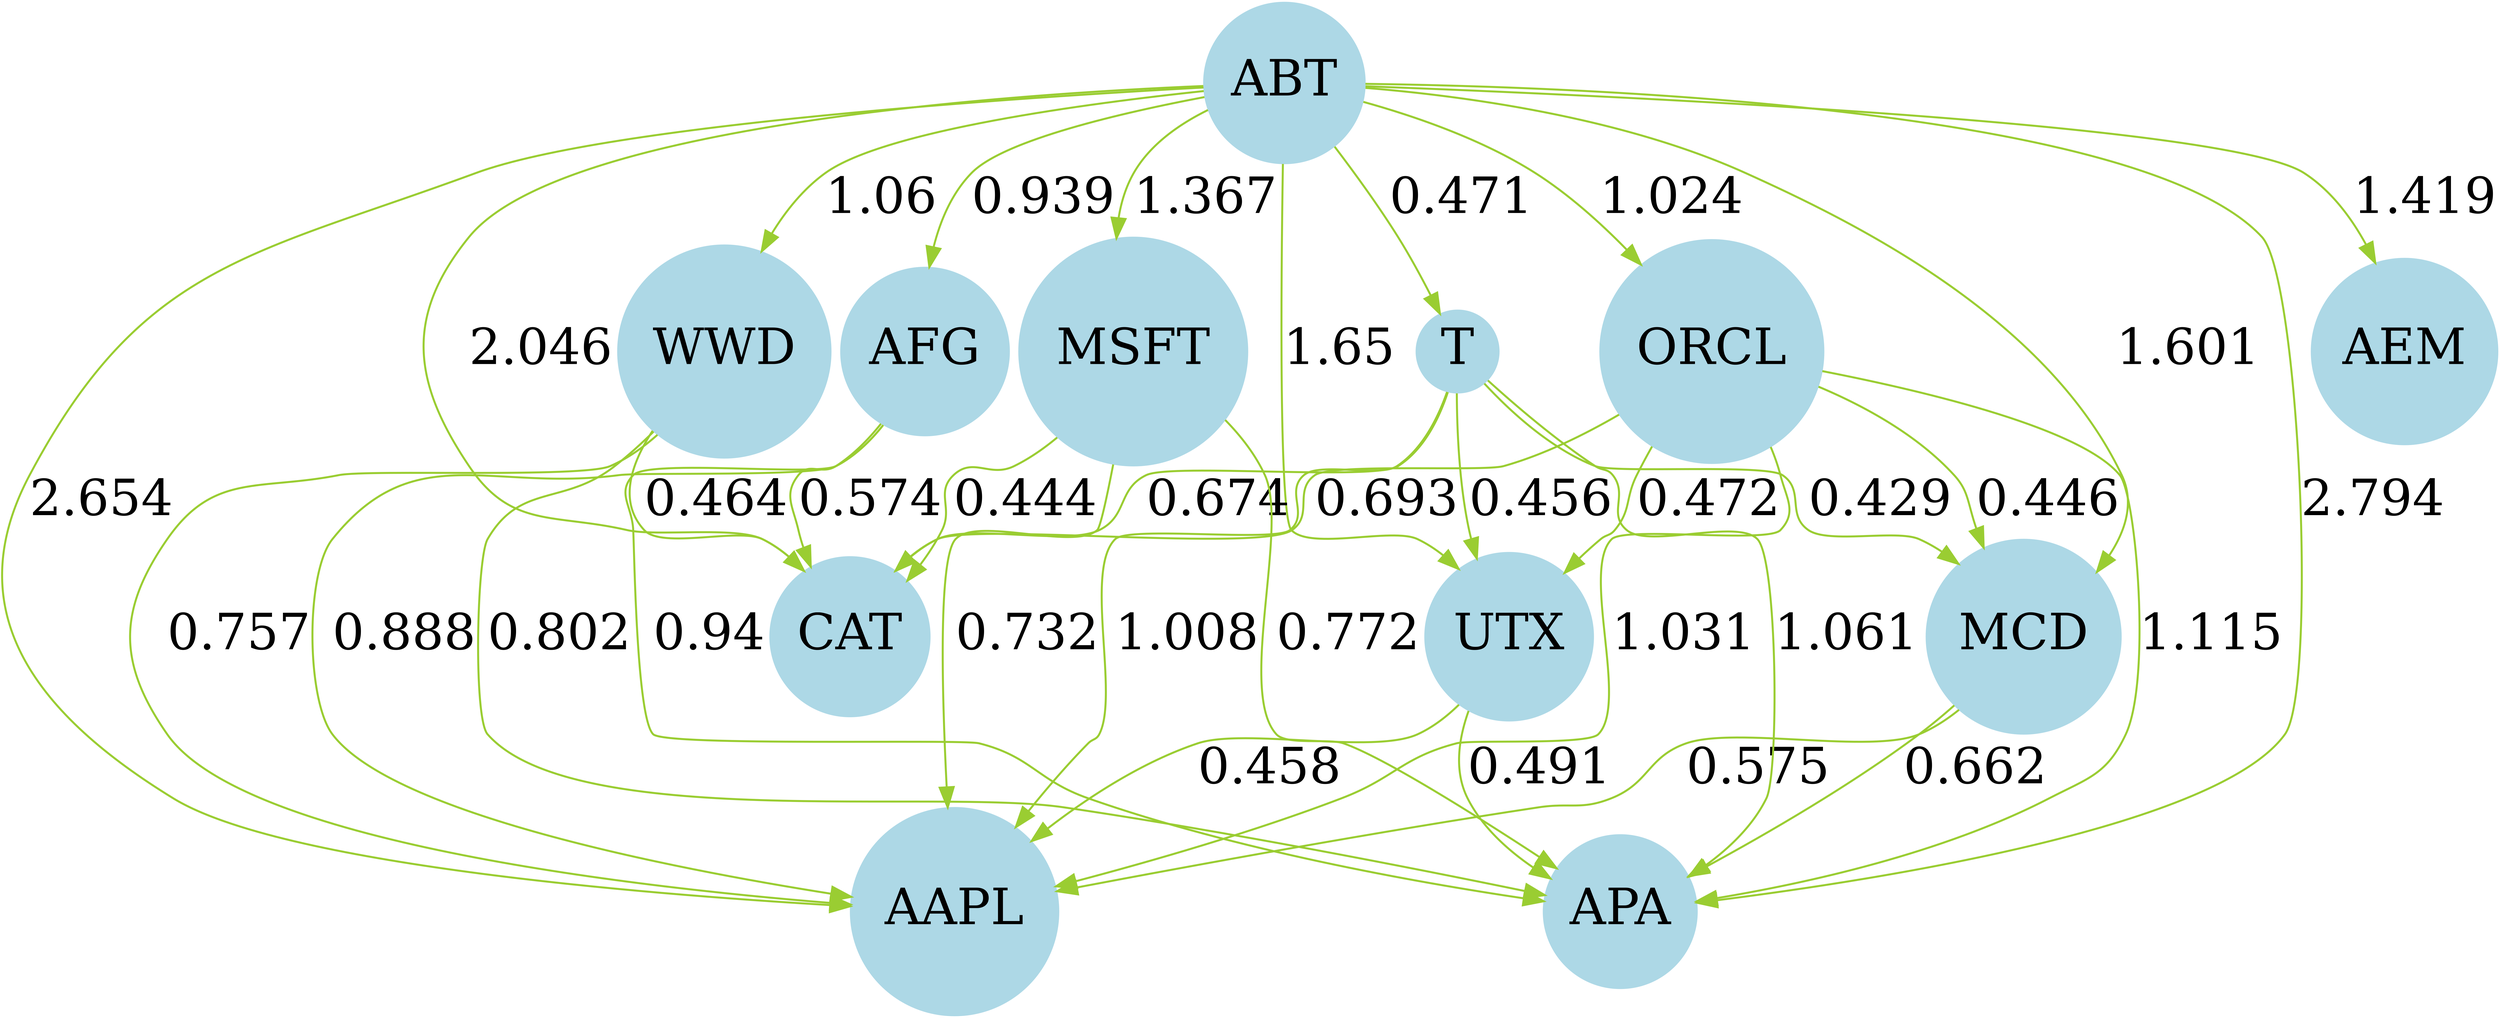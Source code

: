 digraph {

node[fontsize=100]
edge[fontsize=100]

MCD -> AAPL	 [arrowsize=4,penwidth=4,color=yellowgreen,label=0.575];
MCD -> APA	 [arrowsize=4,penwidth=4,color=yellowgreen,label=0.662];

AFG -> AAPL	 [arrowsize=4,penwidth=4,color=yellowgreen,label=0.888];
AFG -> CAT	 [arrowsize=4,penwidth=4,color=yellowgreen,label=0.574];
AFG -> APA	 [arrowsize=4,penwidth=4,color=yellowgreen,label=0.94];

WWD -> AAPL	 [arrowsize=4,penwidth=4,color=yellowgreen,label=0.757];
WWD -> CAT	 [arrowsize=4,penwidth=4,color=yellowgreen,label=0.464];
WWD -> APA	 [arrowsize=4,penwidth=4,color=yellowgreen,label=0.802];

ORCL -> MCD	 [arrowsize=4,penwidth=4,color=yellowgreen,label=0.446];
ORCL -> AAPL	 [arrowsize=4,penwidth=4,color=yellowgreen,label=1.031];
ORCL -> CAT	 [arrowsize=4,penwidth=4,color=yellowgreen,label=0.693];
ORCL -> UTX	 [arrowsize=4,penwidth=4,color=yellowgreen,label=0.472];
ORCL -> APA	 [arrowsize=4,penwidth=4,color=yellowgreen,label=1.115];

ABT -> MCD	 [arrowsize=4,penwidth=4,color=yellowgreen,label=1.601];
ABT -> AAPL	 [arrowsize=4,penwidth=4,color=yellowgreen,label=2.654];
ABT -> AFG	 [arrowsize=4,penwidth=4,color=yellowgreen,label=0.939];
ABT -> CAT	 [arrowsize=4,penwidth=4,color=yellowgreen,label=2.046];
ABT -> WWD	 [arrowsize=4,penwidth=4,color=yellowgreen,label=1.06];
ABT -> ORCL	 [arrowsize=4,penwidth=4,color=yellowgreen,label=1.024];
ABT -> T	 [arrowsize=4,penwidth=4,color=yellowgreen,label=0.471];
ABT -> UTX	 [arrowsize=4,penwidth=4,color=yellowgreen,label=1.65];
ABT -> APA	 [arrowsize=4,penwidth=4,color=yellowgreen,label=2.794];
ABT -> AEM	 [arrowsize=4,penwidth=4,color=yellowgreen,label=1.419];
ABT -> MSFT	 [arrowsize=4,penwidth=4,color=yellowgreen,label=1.367];

T -> MCD	 [arrowsize=4,penwidth=4,color=yellowgreen,label=0.429];
T -> AAPL	 [arrowsize=4,penwidth=4,color=yellowgreen,label=1.008];
T -> CAT	 [arrowsize=4,penwidth=4,color=yellowgreen,label=0.674];
T -> UTX	 [arrowsize=4,penwidth=4,color=yellowgreen,label=0.456];
T -> APA	 [arrowsize=4,penwidth=4,color=yellowgreen,label=1.061];

UTX -> AAPL	 [arrowsize=4,penwidth=4,color=yellowgreen,label=0.458];
UTX -> APA	 [arrowsize=4,penwidth=4,color=yellowgreen,label=0.491];

MSFT -> AAPL	 [arrowsize=4,penwidth=4,color=yellowgreen,label=0.732];
MSFT -> CAT	 [arrowsize=4,penwidth=4,color=yellowgreen,label=0.444];
MSFT -> APA	 [arrowsize=4,penwidth=4,color=yellowgreen,label=0.772];

AAPL [shape=circle,color=lightblue,style=filled];
ABT [shape=circle,color=lightblue,style=filled];
AEM [shape=circle,color=lightblue,style=filled];
AFG [shape=circle,color=lightblue,style=filled];
APA [shape=circle,color=lightblue,style=filled];
CAT [shape=circle,color=lightblue,style=filled];
MCD [shape=circle,color=lightblue,style=filled];
MSFT [shape=circle,color=lightblue,style=filled];
ORCL [shape=circle,color=lightblue,style=filled];
T [shape=circle,color=lightblue,style=filled];
UTX [shape=circle,color=lightblue,style=filled];
WWD [shape=circle,color=lightblue,style=filled];

}
